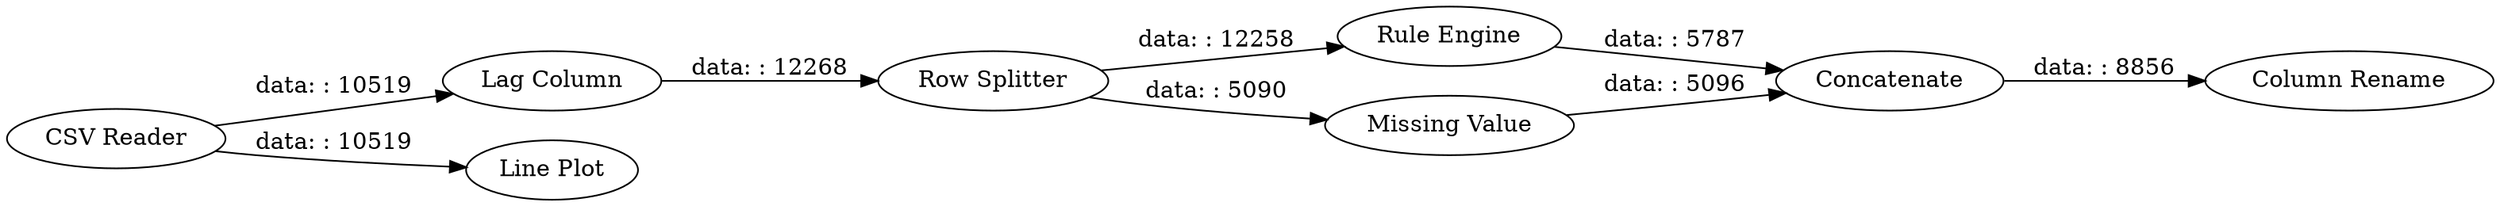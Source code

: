 digraph {
	"-8690626678379646513_2" [label="Lag Column"]
	"-8690626678379646513_3" [label="Row Splitter"]
	"-8690626678379646513_1" [label="CSV Reader"]
	"-8690626678379646513_6" [label=Concatenate]
	"-8690626678379646513_4" [label="Rule Engine"]
	"-8690626678379646513_7" [label="Column Rename"]
	"-8690626678379646513_8" [label="Line Plot"]
	"-8690626678379646513_5" [label="Missing Value"]
	"-8690626678379646513_3" -> "-8690626678379646513_5" [label="data: : 5090"]
	"-8690626678379646513_1" -> "-8690626678379646513_8" [label="data: : 10519"]
	"-8690626678379646513_4" -> "-8690626678379646513_6" [label="data: : 5787"]
	"-8690626678379646513_3" -> "-8690626678379646513_4" [label="data: : 12258"]
	"-8690626678379646513_1" -> "-8690626678379646513_2" [label="data: : 10519"]
	"-8690626678379646513_2" -> "-8690626678379646513_3" [label="data: : 12268"]
	"-8690626678379646513_5" -> "-8690626678379646513_6" [label="data: : 5096"]
	"-8690626678379646513_6" -> "-8690626678379646513_7" [label="data: : 8856"]
	rankdir=LR
}
